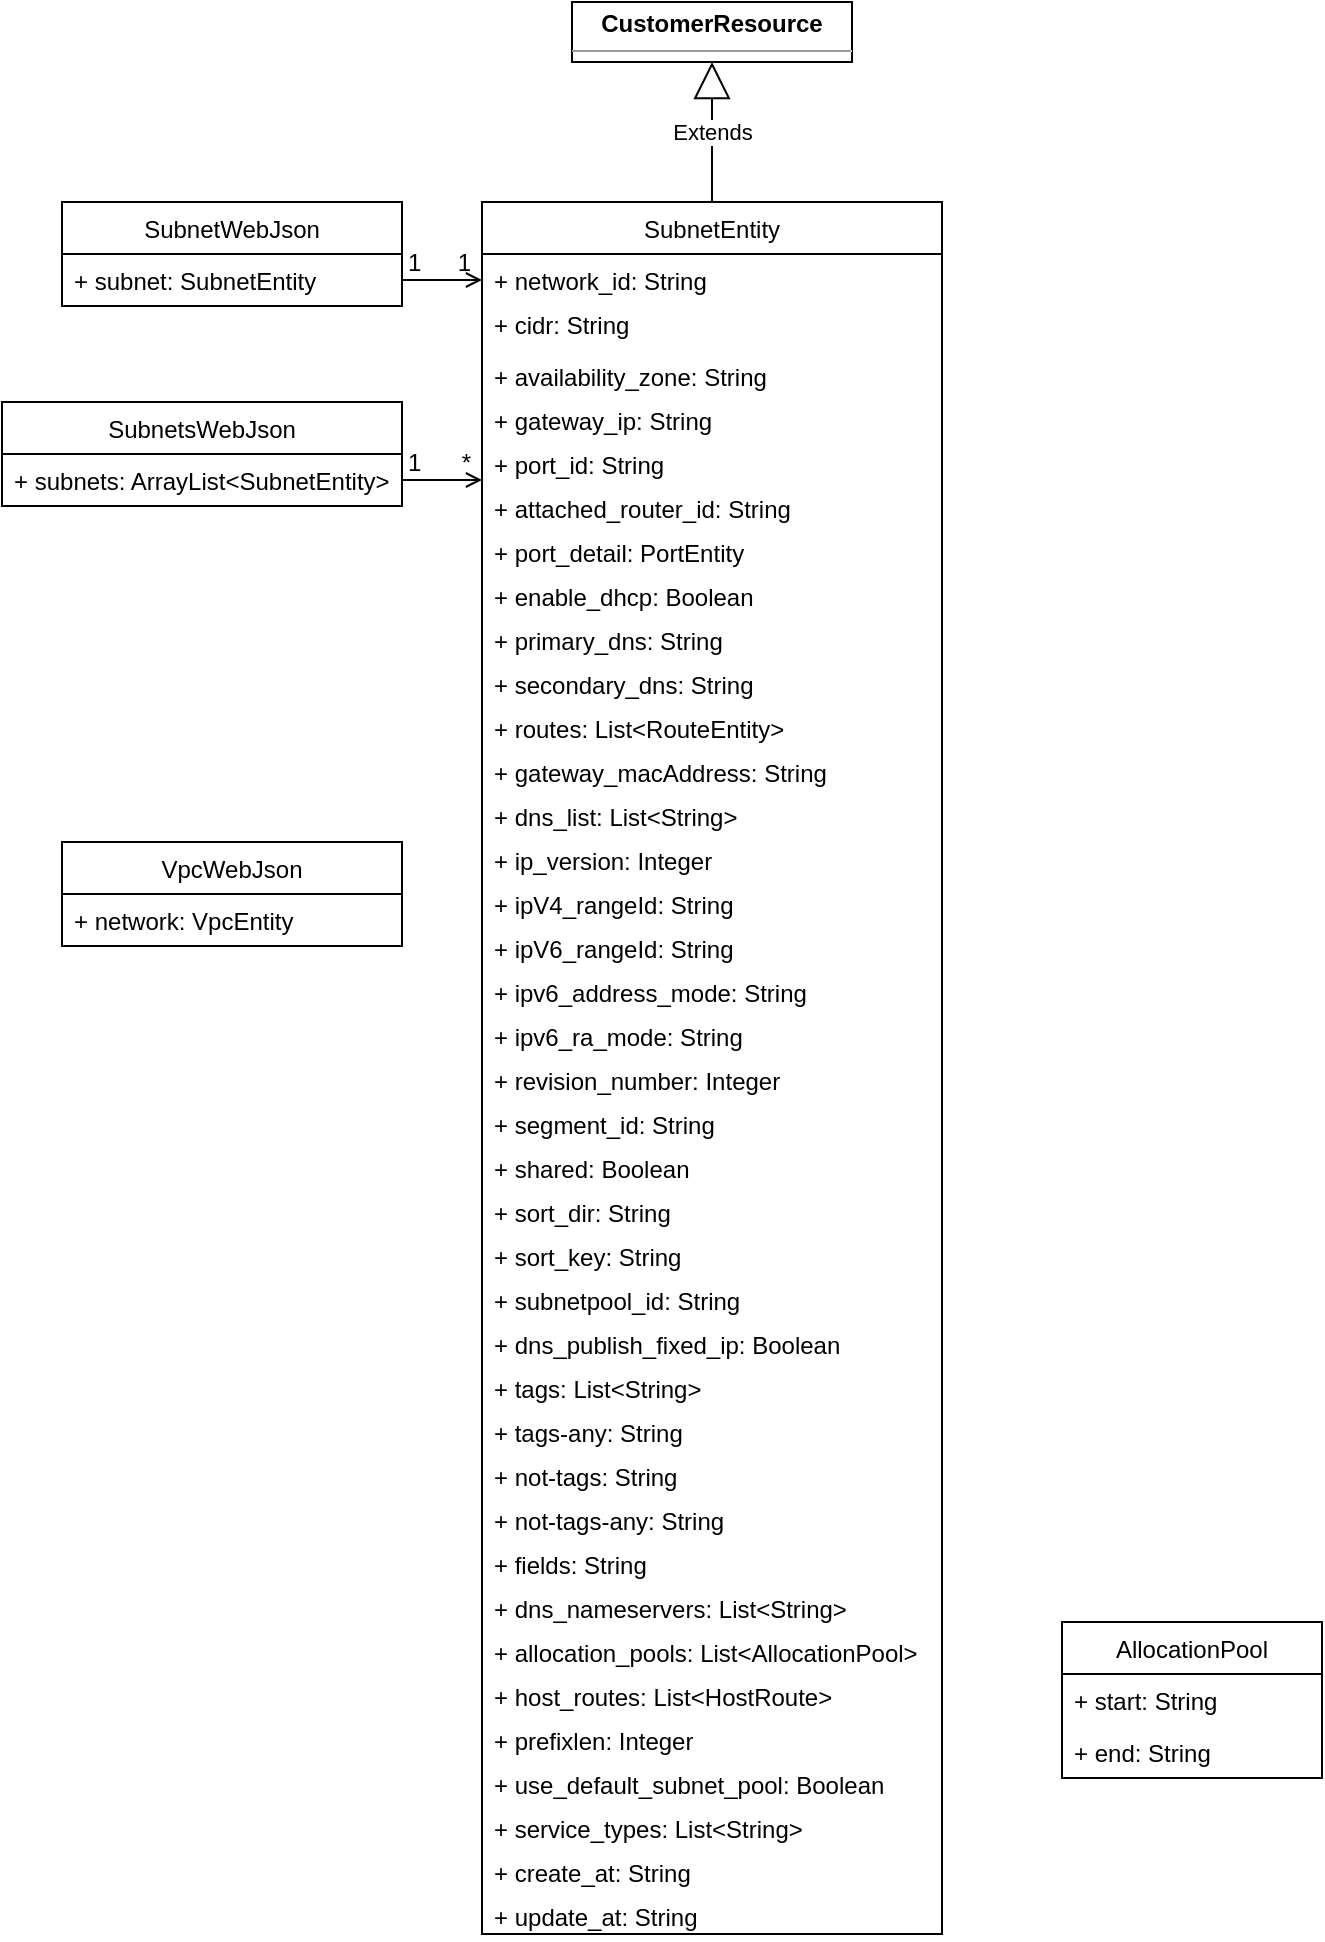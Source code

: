 <mxfile version="13.8.7" type="github">
  <diagram id="juzcoO5aMXoIAjG5bAuT" name="Page-1">
    <mxGraphModel dx="728" dy="665" grid="1" gridSize="10" guides="1" tooltips="1" connect="1" arrows="1" fold="1" page="1" pageScale="1" pageWidth="850" pageHeight="1100" math="0" shadow="0">
      <root>
        <mxCell id="0" />
        <mxCell id="1" parent="0" />
        <mxCell id="K4UiaTiZzuQG-6o3cde9-1" value="SubnetEntity" style="swimlane;fontStyle=0;childLayout=stackLayout;horizontal=1;startSize=26;fillColor=none;horizontalStack=0;resizeParent=1;resizeParentMax=0;resizeLast=0;collapsible=1;marginBottom=0;" parent="1" vertex="1">
          <mxGeometry x="290" y="120" width="230" height="866" as="geometry">
            <mxRectangle x="290" y="120" width="80" height="26" as="alternateBounds" />
          </mxGeometry>
        </mxCell>
        <mxCell id="K4UiaTiZzuQG-6o3cde9-4" value="+ network_id: String&#xa;" style="text;strokeColor=none;fillColor=none;align=left;verticalAlign=top;spacingLeft=4;spacingRight=4;overflow=hidden;rotatable=0;points=[[0,0.5],[1,0.5]];portConstraint=eastwest;" parent="K4UiaTiZzuQG-6o3cde9-1" vertex="1">
          <mxGeometry y="26" width="230" height="22" as="geometry" />
        </mxCell>
        <mxCell id="K4UiaTiZzuQG-6o3cde9-2" value="+ cidr: String" style="text;strokeColor=none;fillColor=none;align=left;verticalAlign=top;spacingLeft=4;spacingRight=4;overflow=hidden;rotatable=0;points=[[0,0.5],[1,0.5]];portConstraint=eastwest;" parent="K4UiaTiZzuQG-6o3cde9-1" vertex="1">
          <mxGeometry y="48" width="230" height="26" as="geometry" />
        </mxCell>
        <mxCell id="K4UiaTiZzuQG-6o3cde9-18" value="+ availability_zone: String&#xa;" style="text;strokeColor=none;fillColor=none;align=left;verticalAlign=top;spacingLeft=4;spacingRight=4;overflow=hidden;rotatable=0;points=[[0,0.5],[1,0.5]];portConstraint=eastwest;" parent="K4UiaTiZzuQG-6o3cde9-1" vertex="1">
          <mxGeometry y="74" width="230" height="22" as="geometry" />
        </mxCell>
        <mxCell id="K4UiaTiZzuQG-6o3cde9-17" value="+ gateway_ip: String&#xa;" style="text;strokeColor=none;fillColor=none;align=left;verticalAlign=top;spacingLeft=4;spacingRight=4;overflow=hidden;rotatable=0;points=[[0,0.5],[1,0.5]];portConstraint=eastwest;" parent="K4UiaTiZzuQG-6o3cde9-1" vertex="1">
          <mxGeometry y="96" width="230" height="22" as="geometry" />
        </mxCell>
        <mxCell id="K4UiaTiZzuQG-6o3cde9-5" value="+ port_id: String&#xa;" style="text;strokeColor=none;fillColor=none;align=left;verticalAlign=top;spacingLeft=4;spacingRight=4;overflow=hidden;rotatable=0;points=[[0,0.5],[1,0.5]];portConstraint=eastwest;" parent="K4UiaTiZzuQG-6o3cde9-1" vertex="1">
          <mxGeometry y="118" width="230" height="22" as="geometry" />
        </mxCell>
        <mxCell id="K4UiaTiZzuQG-6o3cde9-6" value="+ attached_router_id: String&#xa;" style="text;strokeColor=none;fillColor=none;align=left;verticalAlign=top;spacingLeft=4;spacingRight=4;overflow=hidden;rotatable=0;points=[[0,0.5],[1,0.5]];portConstraint=eastwest;" parent="K4UiaTiZzuQG-6o3cde9-1" vertex="1">
          <mxGeometry y="140" width="230" height="22" as="geometry" />
        </mxCell>
        <mxCell id="K4UiaTiZzuQG-6o3cde9-7" value="+ port_detail: PortEntity&#xa;" style="text;strokeColor=none;fillColor=none;align=left;verticalAlign=top;spacingLeft=4;spacingRight=4;overflow=hidden;rotatable=0;points=[[0,0.5],[1,0.5]];portConstraint=eastwest;" parent="K4UiaTiZzuQG-6o3cde9-1" vertex="1">
          <mxGeometry y="162" width="230" height="22" as="geometry" />
        </mxCell>
        <mxCell id="K4UiaTiZzuQG-6o3cde9-19" value="+ enable_dhcp: Boolean&#xa;" style="text;strokeColor=none;fillColor=none;align=left;verticalAlign=top;spacingLeft=4;spacingRight=4;overflow=hidden;rotatable=0;points=[[0,0.5],[1,0.5]];portConstraint=eastwest;" parent="K4UiaTiZzuQG-6o3cde9-1" vertex="1">
          <mxGeometry y="184" width="230" height="22" as="geometry" />
        </mxCell>
        <mxCell id="K4UiaTiZzuQG-6o3cde9-8" value="+ primary_dns: String&#xa;" style="text;strokeColor=none;fillColor=none;align=left;verticalAlign=top;spacingLeft=4;spacingRight=4;overflow=hidden;rotatable=0;points=[[0,0.5],[1,0.5]];portConstraint=eastwest;" parent="K4UiaTiZzuQG-6o3cde9-1" vertex="1">
          <mxGeometry y="206" width="230" height="22" as="geometry" />
        </mxCell>
        <mxCell id="K4UiaTiZzuQG-6o3cde9-9" value="+ secondary_dns: String&#xa;" style="text;strokeColor=none;fillColor=none;align=left;verticalAlign=top;spacingLeft=4;spacingRight=4;overflow=hidden;rotatable=0;points=[[0,0.5],[1,0.5]];portConstraint=eastwest;" parent="K4UiaTiZzuQG-6o3cde9-1" vertex="1">
          <mxGeometry y="228" width="230" height="22" as="geometry" />
        </mxCell>
        <mxCell id="K4UiaTiZzuQG-6o3cde9-10" value="+ routes: List&lt;RouteEntity&gt;&#xa;" style="text;strokeColor=none;fillColor=none;align=left;verticalAlign=top;spacingLeft=4;spacingRight=4;overflow=hidden;rotatable=0;points=[[0,0.5],[1,0.5]];portConstraint=eastwest;" parent="K4UiaTiZzuQG-6o3cde9-1" vertex="1">
          <mxGeometry y="250" width="230" height="22" as="geometry" />
        </mxCell>
        <mxCell id="K4UiaTiZzuQG-6o3cde9-11" value="+ gateway_macAddress: String&#xa;" style="text;strokeColor=none;fillColor=none;align=left;verticalAlign=top;spacingLeft=4;spacingRight=4;overflow=hidden;rotatable=0;points=[[0,0.5],[1,0.5]];portConstraint=eastwest;" parent="K4UiaTiZzuQG-6o3cde9-1" vertex="1">
          <mxGeometry y="272" width="230" height="22" as="geometry" />
        </mxCell>
        <mxCell id="K4UiaTiZzuQG-6o3cde9-12" value="+ dns_list: List&lt;String&gt;" style="text;strokeColor=none;fillColor=none;align=left;verticalAlign=top;spacingLeft=4;spacingRight=4;overflow=hidden;rotatable=0;points=[[0,0.5],[1,0.5]];portConstraint=eastwest;" parent="K4UiaTiZzuQG-6o3cde9-1" vertex="1">
          <mxGeometry y="294" width="230" height="22" as="geometry" />
        </mxCell>
        <mxCell id="K4UiaTiZzuQG-6o3cde9-13" value="+ ip_version: Integer&#xa;" style="text;strokeColor=none;fillColor=none;align=left;verticalAlign=top;spacingLeft=4;spacingRight=4;overflow=hidden;rotatable=0;points=[[0,0.5],[1,0.5]];portConstraint=eastwest;" parent="K4UiaTiZzuQG-6o3cde9-1" vertex="1">
          <mxGeometry y="316" width="230" height="22" as="geometry" />
        </mxCell>
        <mxCell id="K4UiaTiZzuQG-6o3cde9-14" value="+ ipV4_rangeId: String&#xa;" style="text;strokeColor=none;fillColor=none;align=left;verticalAlign=top;spacingLeft=4;spacingRight=4;overflow=hidden;rotatable=0;points=[[0,0.5],[1,0.5]];portConstraint=eastwest;" parent="K4UiaTiZzuQG-6o3cde9-1" vertex="1">
          <mxGeometry y="338" width="230" height="22" as="geometry" />
        </mxCell>
        <mxCell id="K4UiaTiZzuQG-6o3cde9-15" value="+ ipV6_rangeId: String&#xa;" style="text;strokeColor=none;fillColor=none;align=left;verticalAlign=top;spacingLeft=4;spacingRight=4;overflow=hidden;rotatable=0;points=[[0,0.5],[1,0.5]];portConstraint=eastwest;" parent="K4UiaTiZzuQG-6o3cde9-1" vertex="1">
          <mxGeometry y="360" width="230" height="22" as="geometry" />
        </mxCell>
        <mxCell id="K4UiaTiZzuQG-6o3cde9-16" value="+ ipv6_address_mode: String&#xa;" style="text;strokeColor=none;fillColor=none;align=left;verticalAlign=top;spacingLeft=4;spacingRight=4;overflow=hidden;rotatable=0;points=[[0,0.5],[1,0.5]];portConstraint=eastwest;" parent="K4UiaTiZzuQG-6o3cde9-1" vertex="1">
          <mxGeometry y="382" width="230" height="22" as="geometry" />
        </mxCell>
        <mxCell id="K4UiaTiZzuQG-6o3cde9-20" value="+ ipv6_ra_mode: String&#xa;" style="text;strokeColor=none;fillColor=none;align=left;verticalAlign=top;spacingLeft=4;spacingRight=4;overflow=hidden;rotatable=0;points=[[0,0.5],[1,0.5]];portConstraint=eastwest;" parent="K4UiaTiZzuQG-6o3cde9-1" vertex="1">
          <mxGeometry y="404" width="230" height="22" as="geometry" />
        </mxCell>
        <mxCell id="K4UiaTiZzuQG-6o3cde9-21" value="+ revision_number: Integer&#xa;" style="text;strokeColor=none;fillColor=none;align=left;verticalAlign=top;spacingLeft=4;spacingRight=4;overflow=hidden;rotatable=0;points=[[0,0.5],[1,0.5]];portConstraint=eastwest;" parent="K4UiaTiZzuQG-6o3cde9-1" vertex="1">
          <mxGeometry y="426" width="230" height="22" as="geometry" />
        </mxCell>
        <mxCell id="K4UiaTiZzuQG-6o3cde9-26" value="+ segment_id: String&#xa;" style="text;strokeColor=none;fillColor=none;align=left;verticalAlign=top;spacingLeft=4;spacingRight=4;overflow=hidden;rotatable=0;points=[[0,0.5],[1,0.5]];portConstraint=eastwest;" parent="K4UiaTiZzuQG-6o3cde9-1" vertex="1">
          <mxGeometry y="448" width="230" height="22" as="geometry" />
        </mxCell>
        <mxCell id="K4UiaTiZzuQG-6o3cde9-25" value="+ shared: Boolean&#xa;" style="text;strokeColor=none;fillColor=none;align=left;verticalAlign=top;spacingLeft=4;spacingRight=4;overflow=hidden;rotatable=0;points=[[0,0.5],[1,0.5]];portConstraint=eastwest;" parent="K4UiaTiZzuQG-6o3cde9-1" vertex="1">
          <mxGeometry y="470" width="230" height="22" as="geometry" />
        </mxCell>
        <mxCell id="K4UiaTiZzuQG-6o3cde9-27" value="+ sort_dir: String" style="text;strokeColor=none;fillColor=none;align=left;verticalAlign=top;spacingLeft=4;spacingRight=4;overflow=hidden;rotatable=0;points=[[0,0.5],[1,0.5]];portConstraint=eastwest;" parent="K4UiaTiZzuQG-6o3cde9-1" vertex="1">
          <mxGeometry y="492" width="230" height="22" as="geometry" />
        </mxCell>
        <mxCell id="xZllou36-TDd7HDFL2I0-1" value="+ sort_key: String" style="text;strokeColor=none;fillColor=none;align=left;verticalAlign=top;spacingLeft=4;spacingRight=4;overflow=hidden;rotatable=0;points=[[0,0.5],[1,0.5]];portConstraint=eastwest;" vertex="1" parent="K4UiaTiZzuQG-6o3cde9-1">
          <mxGeometry y="514" width="230" height="22" as="geometry" />
        </mxCell>
        <mxCell id="K4UiaTiZzuQG-6o3cde9-28" value="+ subnetpool_id: String" style="text;strokeColor=none;fillColor=none;align=left;verticalAlign=top;spacingLeft=4;spacingRight=4;overflow=hidden;rotatable=0;points=[[0,0.5],[1,0.5]];portConstraint=eastwest;" parent="K4UiaTiZzuQG-6o3cde9-1" vertex="1">
          <mxGeometry y="536" width="230" height="22" as="geometry" />
        </mxCell>
        <mxCell id="xZllou36-TDd7HDFL2I0-2" value="+ dns_publish_fixed_ip: Boolean&#xa;" style="text;strokeColor=none;fillColor=none;align=left;verticalAlign=top;spacingLeft=4;spacingRight=4;overflow=hidden;rotatable=0;points=[[0,0.5],[1,0.5]];portConstraint=eastwest;" vertex="1" parent="K4UiaTiZzuQG-6o3cde9-1">
          <mxGeometry y="558" width="230" height="22" as="geometry" />
        </mxCell>
        <mxCell id="K4UiaTiZzuQG-6o3cde9-22" value="+ tags: List&lt;String&gt;&#xa;" style="text;strokeColor=none;fillColor=none;align=left;verticalAlign=top;spacingLeft=4;spacingRight=4;overflow=hidden;rotatable=0;points=[[0,0.5],[1,0.5]];portConstraint=eastwest;" parent="K4UiaTiZzuQG-6o3cde9-1" vertex="1">
          <mxGeometry y="580" width="230" height="22" as="geometry" />
        </mxCell>
        <mxCell id="xZllou36-TDd7HDFL2I0-3" value="+ tags-any: String&#xa;" style="text;strokeColor=none;fillColor=none;align=left;verticalAlign=top;spacingLeft=4;spacingRight=4;overflow=hidden;rotatable=0;points=[[0,0.5],[1,0.5]];portConstraint=eastwest;" vertex="1" parent="K4UiaTiZzuQG-6o3cde9-1">
          <mxGeometry y="602" width="230" height="22" as="geometry" />
        </mxCell>
        <mxCell id="xZllou36-TDd7HDFL2I0-4" value="+ not-tags: String&#xa;" style="text;strokeColor=none;fillColor=none;align=left;verticalAlign=top;spacingLeft=4;spacingRight=4;overflow=hidden;rotatable=0;points=[[0,0.5],[1,0.5]];portConstraint=eastwest;" vertex="1" parent="K4UiaTiZzuQG-6o3cde9-1">
          <mxGeometry y="624" width="230" height="22" as="geometry" />
        </mxCell>
        <mxCell id="xZllou36-TDd7HDFL2I0-5" value="+ not-tags-any: String&#xa;" style="text;strokeColor=none;fillColor=none;align=left;verticalAlign=top;spacingLeft=4;spacingRight=4;overflow=hidden;rotatable=0;points=[[0,0.5],[1,0.5]];portConstraint=eastwest;" vertex="1" parent="K4UiaTiZzuQG-6o3cde9-1">
          <mxGeometry y="646" width="230" height="22" as="geometry" />
        </mxCell>
        <mxCell id="xZllou36-TDd7HDFL2I0-6" value="+ fields: String&#xa;" style="text;strokeColor=none;fillColor=none;align=left;verticalAlign=top;spacingLeft=4;spacingRight=4;overflow=hidden;rotatable=0;points=[[0,0.5],[1,0.5]];portConstraint=eastwest;" vertex="1" parent="K4UiaTiZzuQG-6o3cde9-1">
          <mxGeometry y="668" width="230" height="22" as="geometry" />
        </mxCell>
        <mxCell id="xZllou36-TDd7HDFL2I0-7" value="+ dns_nameservers: List&lt;String&gt;&#xa;" style="text;strokeColor=none;fillColor=none;align=left;verticalAlign=top;spacingLeft=4;spacingRight=4;overflow=hidden;rotatable=0;points=[[0,0.5],[1,0.5]];portConstraint=eastwest;" vertex="1" parent="K4UiaTiZzuQG-6o3cde9-1">
          <mxGeometry y="690" width="230" height="22" as="geometry" />
        </mxCell>
        <mxCell id="xZllou36-TDd7HDFL2I0-8" value="+ allocation_pools: List&lt;AllocationPool&gt;&#xa;" style="text;strokeColor=none;fillColor=none;align=left;verticalAlign=top;spacingLeft=4;spacingRight=4;overflow=hidden;rotatable=0;points=[[0,0.5],[1,0.5]];portConstraint=eastwest;" vertex="1" parent="K4UiaTiZzuQG-6o3cde9-1">
          <mxGeometry y="712" width="230" height="22" as="geometry" />
        </mxCell>
        <mxCell id="xZllou36-TDd7HDFL2I0-9" value="+ host_routes: List&lt;HostRoute&gt;&#xa;" style="text;strokeColor=none;fillColor=none;align=left;verticalAlign=top;spacingLeft=4;spacingRight=4;overflow=hidden;rotatable=0;points=[[0,0.5],[1,0.5]];portConstraint=eastwest;" vertex="1" parent="K4UiaTiZzuQG-6o3cde9-1">
          <mxGeometry y="734" width="230" height="22" as="geometry" />
        </mxCell>
        <mxCell id="xZllou36-TDd7HDFL2I0-10" value="+ prefixlen: Integer&#xa;" style="text;strokeColor=none;fillColor=none;align=left;verticalAlign=top;spacingLeft=4;spacingRight=4;overflow=hidden;rotatable=0;points=[[0,0.5],[1,0.5]];portConstraint=eastwest;" vertex="1" parent="K4UiaTiZzuQG-6o3cde9-1">
          <mxGeometry y="756" width="230" height="22" as="geometry" />
        </mxCell>
        <mxCell id="xZllou36-TDd7HDFL2I0-11" value="+ use_default_subnet_pool: Boolean&#xa;" style="text;strokeColor=none;fillColor=none;align=left;verticalAlign=top;spacingLeft=4;spacingRight=4;overflow=hidden;rotatable=0;points=[[0,0.5],[1,0.5]];portConstraint=eastwest;" vertex="1" parent="K4UiaTiZzuQG-6o3cde9-1">
          <mxGeometry y="778" width="230" height="22" as="geometry" />
        </mxCell>
        <mxCell id="xZllou36-TDd7HDFL2I0-12" value="+ service_types: List&lt;String&gt;&#xa;" style="text;strokeColor=none;fillColor=none;align=left;verticalAlign=top;spacingLeft=4;spacingRight=4;overflow=hidden;rotatable=0;points=[[0,0.5],[1,0.5]];portConstraint=eastwest;" vertex="1" parent="K4UiaTiZzuQG-6o3cde9-1">
          <mxGeometry y="800" width="230" height="22" as="geometry" />
        </mxCell>
        <mxCell id="K4UiaTiZzuQG-6o3cde9-23" value="+ create_at: String&#xa;" style="text;strokeColor=none;fillColor=none;align=left;verticalAlign=top;spacingLeft=4;spacingRight=4;overflow=hidden;rotatable=0;points=[[0,0.5],[1,0.5]];portConstraint=eastwest;" parent="K4UiaTiZzuQG-6o3cde9-1" vertex="1">
          <mxGeometry y="822" width="230" height="22" as="geometry" />
        </mxCell>
        <mxCell id="K4UiaTiZzuQG-6o3cde9-24" value="+ update_at: String&#xa;" style="text;strokeColor=none;fillColor=none;align=left;verticalAlign=top;spacingLeft=4;spacingRight=4;overflow=hidden;rotatable=0;points=[[0,0.5],[1,0.5]];portConstraint=eastwest;" parent="K4UiaTiZzuQG-6o3cde9-1" vertex="1">
          <mxGeometry y="844" width="230" height="22" as="geometry" />
        </mxCell>
        <mxCell id="K4UiaTiZzuQG-6o3cde9-29" value="AllocationPool" style="swimlane;fontStyle=0;childLayout=stackLayout;horizontal=1;startSize=26;fillColor=none;horizontalStack=0;resizeParent=1;resizeParentMax=0;resizeLast=0;collapsible=1;marginBottom=0;" parent="1" vertex="1">
          <mxGeometry x="580" y="830" width="130" height="78" as="geometry">
            <mxRectangle x="530" y="300" width="130" height="26" as="alternateBounds" />
          </mxGeometry>
        </mxCell>
        <mxCell id="K4UiaTiZzuQG-6o3cde9-30" value="+ start: String" style="text;strokeColor=none;fillColor=none;align=left;verticalAlign=top;spacingLeft=4;spacingRight=4;overflow=hidden;rotatable=0;points=[[0,0.5],[1,0.5]];portConstraint=eastwest;" parent="K4UiaTiZzuQG-6o3cde9-29" vertex="1">
          <mxGeometry y="26" width="130" height="26" as="geometry" />
        </mxCell>
        <mxCell id="K4UiaTiZzuQG-6o3cde9-31" value="+ end: String" style="text;strokeColor=none;fillColor=none;align=left;verticalAlign=top;spacingLeft=4;spacingRight=4;overflow=hidden;rotatable=0;points=[[0,0.5],[1,0.5]];portConstraint=eastwest;" parent="K4UiaTiZzuQG-6o3cde9-29" vertex="1">
          <mxGeometry y="52" width="130" height="26" as="geometry" />
        </mxCell>
        <mxCell id="K4UiaTiZzuQG-6o3cde9-33" value="Extends" style="endArrow=block;endSize=16;endFill=0;html=1;exitX=0.5;exitY=0;exitDx=0;exitDy=0;entryX=0.5;entryY=1;entryDx=0;entryDy=0;" parent="1" source="K4UiaTiZzuQG-6o3cde9-1" edge="1" target="K4UiaTiZzuQG-6o3cde9-47">
          <mxGeometry width="160" relative="1" as="geometry">
            <mxPoint x="300" y="30" as="sourcePoint" />
            <mxPoint x="405" y="40" as="targetPoint" />
          </mxGeometry>
        </mxCell>
        <mxCell id="K4UiaTiZzuQG-6o3cde9-37" value="SubnetWebJson" style="swimlane;fontStyle=0;childLayout=stackLayout;horizontal=1;startSize=26;fillColor=none;horizontalStack=0;resizeParent=1;resizeParentMax=0;resizeLast=0;collapsible=1;marginBottom=0;" parent="1" vertex="1">
          <mxGeometry x="80" y="120" width="170" height="52" as="geometry" />
        </mxCell>
        <mxCell id="K4UiaTiZzuQG-6o3cde9-38" value="+ subnet: SubnetEntity" style="text;strokeColor=none;fillColor=none;align=left;verticalAlign=top;spacingLeft=4;spacingRight=4;overflow=hidden;rotatable=0;points=[[0,0.5],[1,0.5]];portConstraint=eastwest;" parent="K4UiaTiZzuQG-6o3cde9-37" vertex="1">
          <mxGeometry y="26" width="170" height="26" as="geometry" />
        </mxCell>
        <mxCell id="K4UiaTiZzuQG-6o3cde9-39" value="" style="endArrow=open;shadow=0;strokeWidth=1;rounded=0;endFill=1;edgeStyle=elbowEdgeStyle;elbow=vertical;" parent="1" source="K4UiaTiZzuQG-6o3cde9-38" target="K4UiaTiZzuQG-6o3cde9-1" edge="1">
          <mxGeometry x="0.5" y="41" relative="1" as="geometry">
            <mxPoint x="160" y="200" as="sourcePoint" />
            <mxPoint x="260" y="200" as="targetPoint" />
            <mxPoint x="-40" y="32" as="offset" />
            <Array as="points">
              <mxPoint x="260" y="159" />
              <mxPoint x="250" y="180" />
              <mxPoint x="270" y="159" />
              <mxPoint x="260" y="139" />
              <mxPoint x="280" y="85" />
            </Array>
          </mxGeometry>
        </mxCell>
        <mxCell id="K4UiaTiZzuQG-6o3cde9-40" value="1" style="resizable=0;align=left;verticalAlign=bottom;labelBackgroundColor=none;fontSize=12;" parent="K4UiaTiZzuQG-6o3cde9-39" connectable="0" vertex="1">
          <mxGeometry x="-1" relative="1" as="geometry">
            <mxPoint x="1" as="offset" />
          </mxGeometry>
        </mxCell>
        <mxCell id="K4UiaTiZzuQG-6o3cde9-41" value="1" style="resizable=0;align=right;verticalAlign=bottom;labelBackgroundColor=none;fontSize=12;" parent="K4UiaTiZzuQG-6o3cde9-39" connectable="0" vertex="1">
          <mxGeometry x="1" relative="1" as="geometry">
            <mxPoint x="-4" as="offset" />
          </mxGeometry>
        </mxCell>
        <mxCell id="K4UiaTiZzuQG-6o3cde9-42" value="VpcWebJson" style="swimlane;fontStyle=0;childLayout=stackLayout;horizontal=1;startSize=26;fillColor=none;horizontalStack=0;resizeParent=1;resizeParentMax=0;resizeLast=0;collapsible=1;marginBottom=0;" parent="1" vertex="1">
          <mxGeometry x="80" y="440" width="170" height="52" as="geometry" />
        </mxCell>
        <mxCell id="K4UiaTiZzuQG-6o3cde9-43" value="+ network: VpcEntity" style="text;strokeColor=none;fillColor=none;align=left;verticalAlign=top;spacingLeft=4;spacingRight=4;overflow=hidden;rotatable=0;points=[[0,0.5],[1,0.5]];portConstraint=eastwest;" parent="K4UiaTiZzuQG-6o3cde9-42" vertex="1">
          <mxGeometry y="26" width="170" height="26" as="geometry" />
        </mxCell>
        <mxCell id="K4UiaTiZzuQG-6o3cde9-47" value="&lt;p style=&quot;margin: 0px ; margin-top: 4px ; text-align: center&quot;&gt;&lt;b&gt;CustomerResource&lt;/b&gt;&lt;/p&gt;&lt;hr size=&quot;1&quot;&gt;&lt;div style=&quot;height: 2px&quot;&gt;&lt;/div&gt;" style="verticalAlign=top;align=left;overflow=fill;fontSize=12;fontFamily=Helvetica;html=1;" parent="1" vertex="1">
          <mxGeometry x="335" y="20" width="140" height="30" as="geometry" />
        </mxCell>
        <mxCell id="K4UiaTiZzuQG-6o3cde9-48" value="SubnetsWebJson" style="swimlane;fontStyle=0;childLayout=stackLayout;horizontal=1;startSize=26;fillColor=none;horizontalStack=0;resizeParent=1;resizeParentMax=0;resizeLast=0;collapsible=1;marginBottom=0;" parent="1" vertex="1">
          <mxGeometry x="50" y="220" width="200" height="52" as="geometry" />
        </mxCell>
        <mxCell id="K4UiaTiZzuQG-6o3cde9-49" value="+ subnets: ArrayList&lt;SubnetEntity&gt;" style="text;strokeColor=none;fillColor=none;align=left;verticalAlign=top;spacingLeft=4;spacingRight=4;overflow=hidden;rotatable=0;points=[[0,0.5],[1,0.5]];portConstraint=eastwest;" parent="K4UiaTiZzuQG-6o3cde9-48" vertex="1">
          <mxGeometry y="26" width="200" height="26" as="geometry" />
        </mxCell>
        <mxCell id="xZllou36-TDd7HDFL2I0-13" value="" style="endArrow=open;shadow=0;strokeWidth=1;rounded=0;endFill=1;edgeStyle=elbowEdgeStyle;elbow=vertical;" edge="1" parent="1" source="K4UiaTiZzuQG-6o3cde9-49" target="K4UiaTiZzuQG-6o3cde9-1">
          <mxGeometry x="0.5" y="41" relative="1" as="geometry">
            <mxPoint x="260" y="169" as="sourcePoint" />
            <mxPoint x="300" y="169" as="targetPoint" />
            <mxPoint x="-40" y="32" as="offset" />
            <Array as="points">
              <mxPoint x="280" y="259" />
              <mxPoint x="260" y="190" />
              <mxPoint x="280" y="169" />
              <mxPoint x="270" y="149" />
              <mxPoint x="290" y="95" />
            </Array>
          </mxGeometry>
        </mxCell>
        <mxCell id="xZllou36-TDd7HDFL2I0-14" value="1" style="resizable=0;align=left;verticalAlign=bottom;labelBackgroundColor=none;fontSize=12;" connectable="0" vertex="1" parent="xZllou36-TDd7HDFL2I0-13">
          <mxGeometry x="-1" relative="1" as="geometry">
            <mxPoint x="1" as="offset" />
          </mxGeometry>
        </mxCell>
        <mxCell id="xZllou36-TDd7HDFL2I0-15" value="*" style="resizable=0;align=right;verticalAlign=bottom;labelBackgroundColor=none;fontSize=12;" connectable="0" vertex="1" parent="xZllou36-TDd7HDFL2I0-13">
          <mxGeometry x="1" relative="1" as="geometry">
            <mxPoint x="-4" as="offset" />
          </mxGeometry>
        </mxCell>
      </root>
    </mxGraphModel>
  </diagram>
</mxfile>

